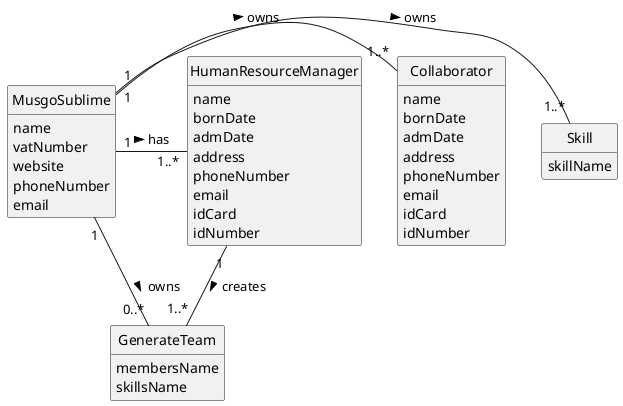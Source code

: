 @startuml
skinparam monochrome true
skinparam packageStyle rectangle
skinparam shadowing false

skinparam classAttributeIconSize 0

hide circle
hide methods

class MusgoSublime {
    name
    vatNumber
    website
    phoneNumber
    email
}

class HumanResourceManager {
    name
    bornDate
    admDate
    address
    phoneNumber
    email
    idCard
    idNumber
}

class Skill {
    skillName
}

class Collaborator {
    name
    bornDate
    admDate
    address
    phoneNumber
    email
    idCard
    idNumber
}

class GenerateTeam {
    membersName
    skillsName
}

MusgoSublime "1" - "1..*" Skill: owns >
MusgoSublime "1" - "1..*" Collaborator: owns >
MusgoSublime "1" - "1..*" HumanResourceManager : has >
MusgoSublime "1" - "0..*" GenerateTeam: owns >
HumanResourceManager "1" -- "1..*" GenerateTeam : creates >
@enduml